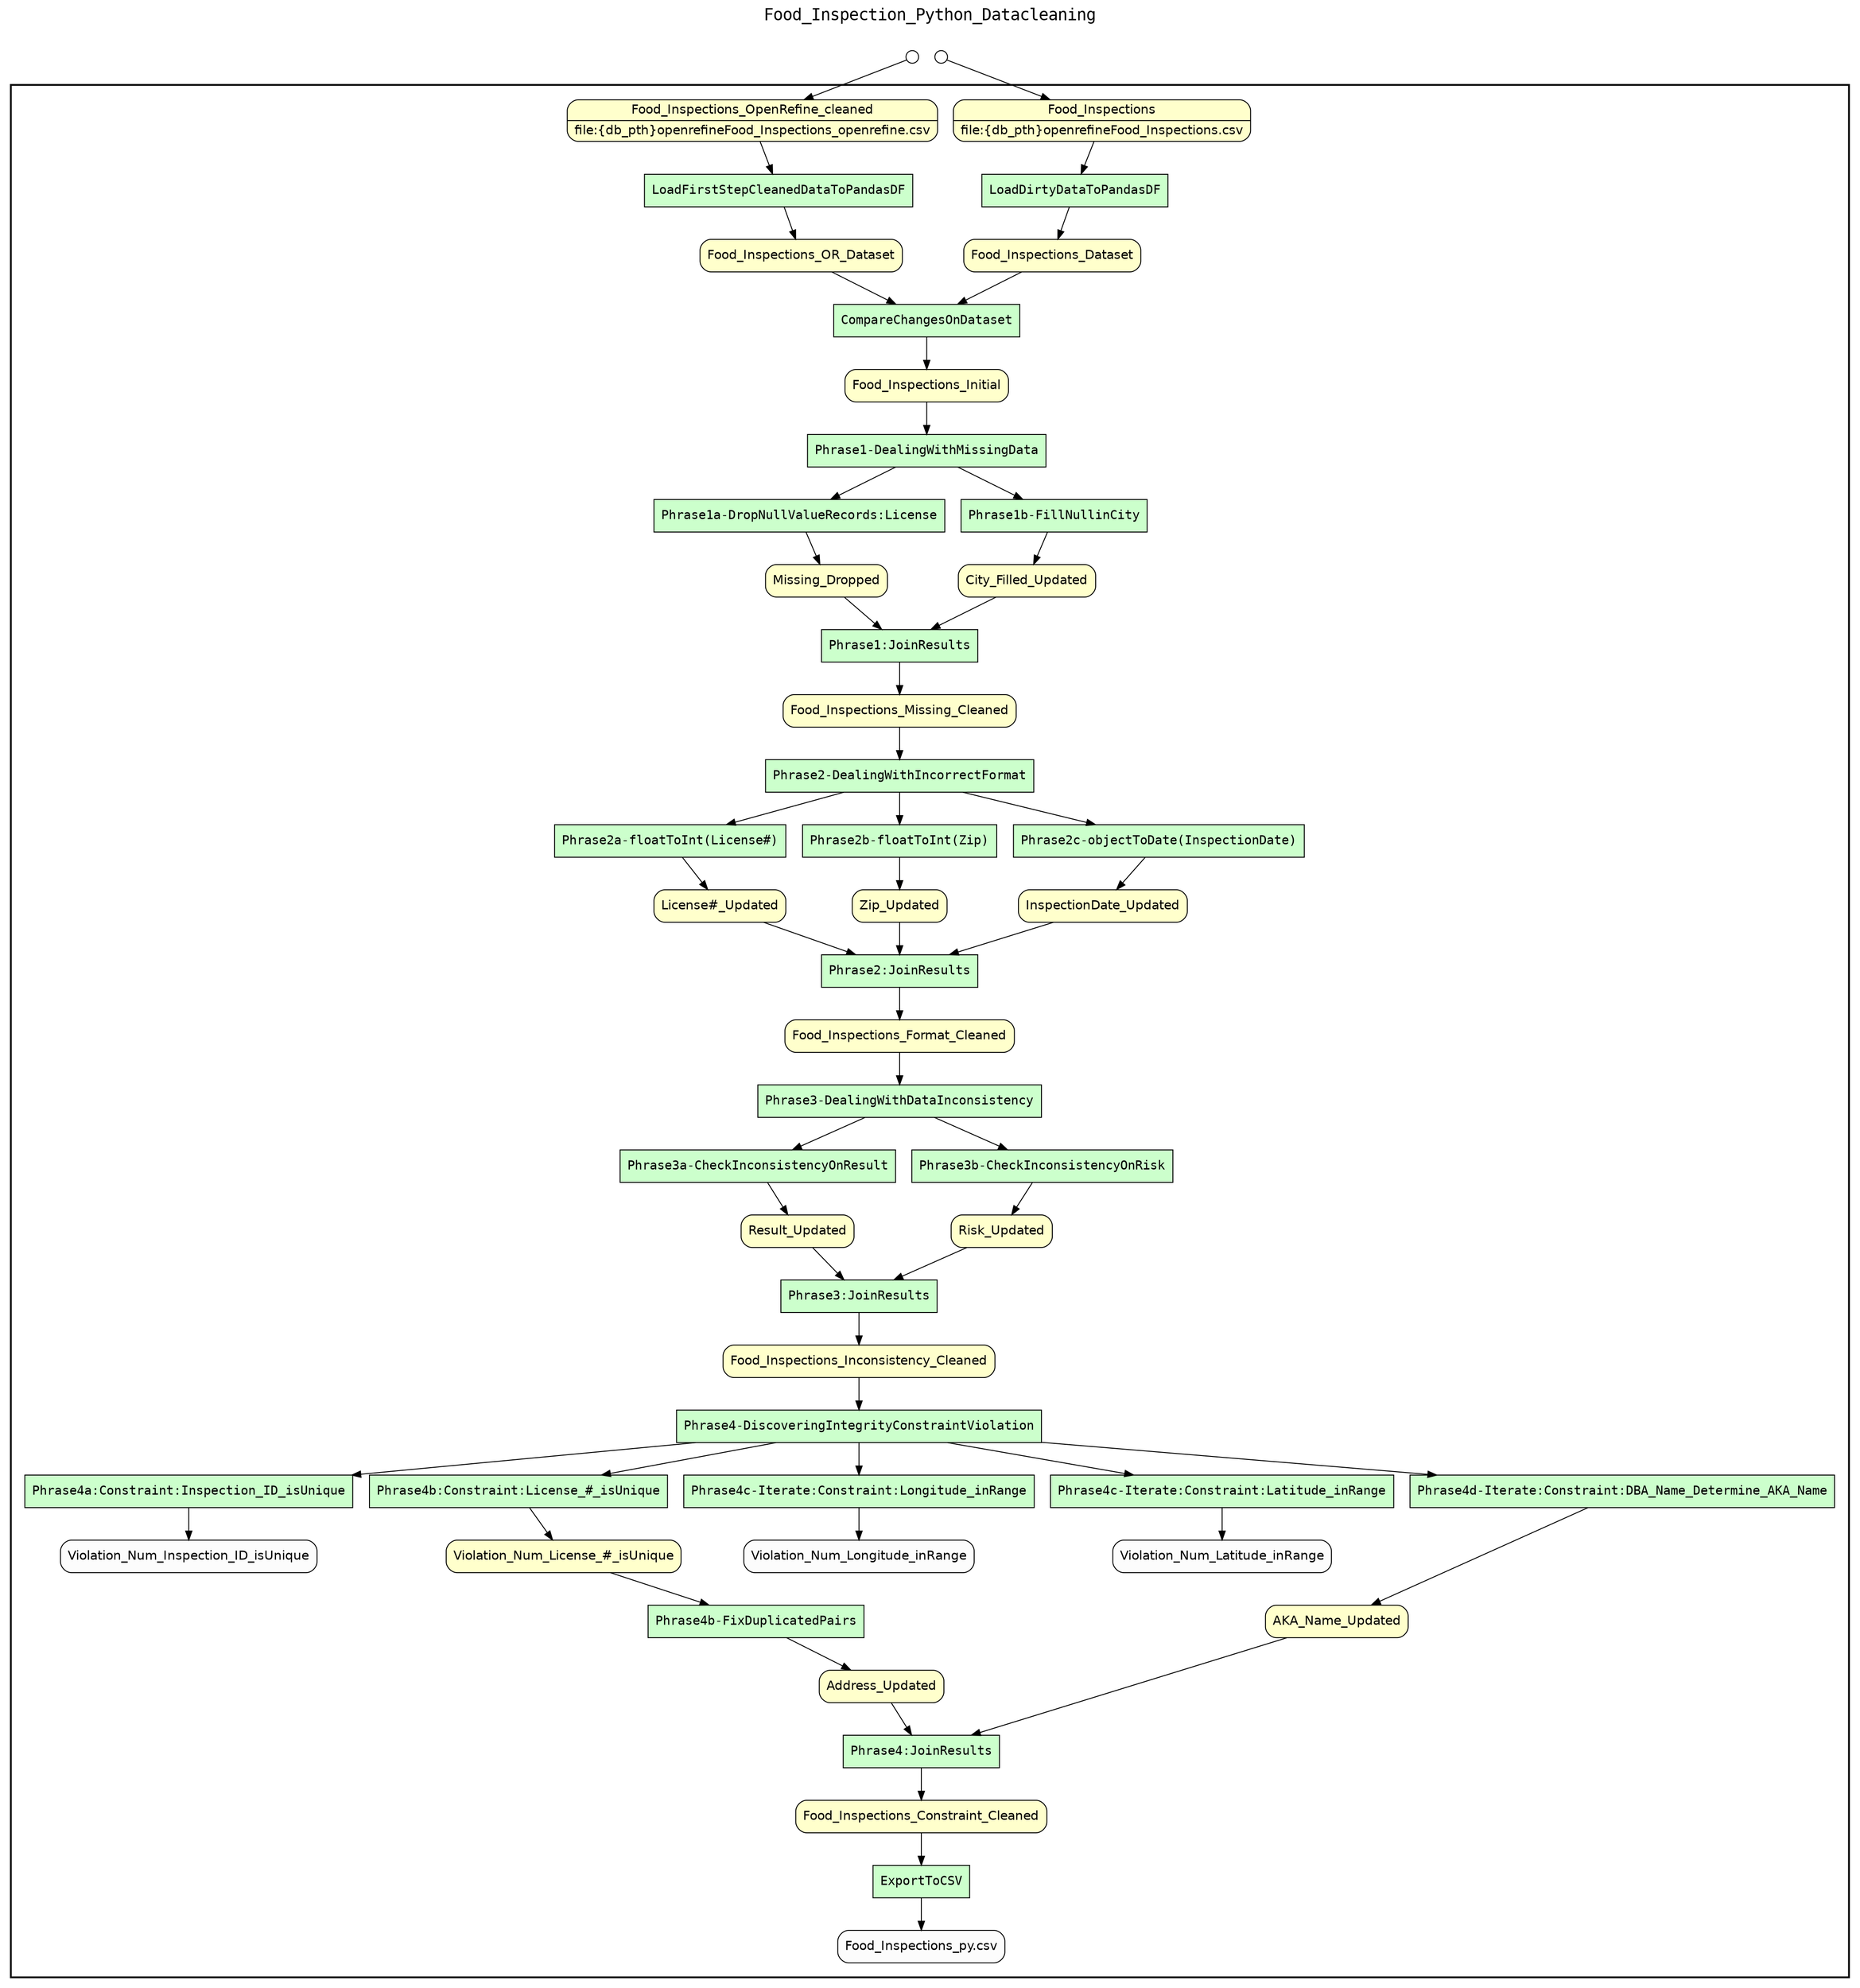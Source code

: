 digraph Workflow {
rankdir=TB
fontname=Courier; fontsize=18; labelloc=t
label=Food_Inspection_Python_Datacleaning
subgraph cluster_workflow_box_outer { label=""; color=black; penwidth=2
subgraph cluster_workflow_box_inner { label=""; color=white
node[shape=box style=filled fillcolor="#CCFFCC" peripheries=1 fontname=Courier]
LoadDirtyDataToPandasDF
LoadFirstStepCleanedDataToPandasDF
CompareChangesOnDataset
"Phrase1-DealingWithMissingData"
"Phrase1a-DropNullValueRecords:License"
"Phrase1b-FillNullinCity"
"Phrase1:JoinResults"
"Phrase2-DealingWithIncorrectFormat"
"Phrase2a-floatToInt(License#)"
"Phrase2b-floatToInt(Zip)"
"Phrase2c-objectToDate(InspectionDate)"
"Phrase2:JoinResults"
"Phrase3-DealingWithDataInconsistency"
"Phrase3a-CheckInconsistencyOnResult"
"Phrase3b-CheckInconsistencyOnRisk"
"Phrase3:JoinResults"
"Phrase4-DiscoveringIntegrityConstraintViolation"
"Phrase4a:Constraint:Inspection_ID_isUnique"
"Phrase4b:Constraint:License_#_isUnique"
"Phrase4b-FixDuplicatedPairs"
"Phrase4c-Iterate:Constraint:Longitude_inRange"
"Phrase4c-Iterate:Constraint:Latitude_inRange"
"Phrase4d-Iterate:Constraint:DBA_Name_Determine_AKA_Name"
"Phrase4:JoinResults"
ExportToCSV
node[shape=box style="rounded,filled" fillcolor="#FFFFCC" peripheries=1 fontname=Helvetica]
Food_Inspections [shape=record rankdir=LR label="{<f0> Food_Inspections |<f1> file\:\{db_pth\}\openrefine\Food_Inspections.csv}"];
Food_Inspections_OpenRefine_cleaned [shape=record rankdir=LR label="{<f0> Food_Inspections_OpenRefine_cleaned |<f1> file\:\{db_pth\}\openrefine\Food_Inspections_openrefine.csv}"];
Food_Inspections_Dataset
Food_Inspections_OR_Dataset
Food_Inspections_Initial
Missing_Dropped
City_Filled_Updated
Food_Inspections_Missing_Cleaned
"License#_Updated"
Zip_Updated
InspectionDate_Updated
Food_Inspections_Format_Cleaned
Result_Updated
Risk_Updated
Food_Inspections_Inconsistency_Cleaned
"Violation_Num_License_#_isUnique"
Address_Updated
AKA_Name_Updated
Food_Inspections_Constraint_Cleaned
node[shape=box style="rounded,filled" fillcolor="#FCFCFC" peripheries=1 fontname=Helvetica]
LoadDirtyDataToPandasDF -> Food_Inspections_Dataset
Food_Inspections -> LoadDirtyDataToPandasDF
LoadFirstStepCleanedDataToPandasDF -> Food_Inspections_OR_Dataset
Food_Inspections_OpenRefine_cleaned -> LoadFirstStepCleanedDataToPandasDF
CompareChangesOnDataset -> Food_Inspections_Initial
Food_Inspections_Dataset -> CompareChangesOnDataset
Food_Inspections_OR_Dataset -> CompareChangesOnDataset
Food_Inspections_Initial -> "Phrase1-DealingWithMissingData"
"Phrase1a-DropNullValueRecords:License" -> Missing_Dropped
"Phrase1-DealingWithMissingData" -> "Phrase1a-DropNullValueRecords:License"
"Phrase1b-FillNullinCity" -> City_Filled_Updated
"Phrase1-DealingWithMissingData" -> "Phrase1b-FillNullinCity"
"Phrase1:JoinResults" -> Food_Inspections_Missing_Cleaned
Missing_Dropped -> "Phrase1:JoinResults"
City_Filled_Updated -> "Phrase1:JoinResults"
Food_Inspections_Missing_Cleaned -> "Phrase2-DealingWithIncorrectFormat"
"Phrase2a-floatToInt(License#)" -> "License#_Updated"
"Phrase2-DealingWithIncorrectFormat" -> "Phrase2a-floatToInt(License#)"
"Phrase2b-floatToInt(Zip)" -> Zip_Updated
"Phrase2-DealingWithIncorrectFormat" -> "Phrase2b-floatToInt(Zip)"
"Phrase2c-objectToDate(InspectionDate)" -> InspectionDate_Updated
"Phrase2-DealingWithIncorrectFormat" -> "Phrase2c-objectToDate(InspectionDate)"
"Phrase2:JoinResults" -> Food_Inspections_Format_Cleaned
"License#_Updated" -> "Phrase2:JoinResults"
Zip_Updated -> "Phrase2:JoinResults"
InspectionDate_Updated -> "Phrase2:JoinResults"
Food_Inspections_Format_Cleaned -> "Phrase3-DealingWithDataInconsistency"
"Phrase3a-CheckInconsistencyOnResult" -> Result_Updated
"Phrase3-DealingWithDataInconsistency" -> "Phrase3a-CheckInconsistencyOnResult"
"Phrase3b-CheckInconsistencyOnRisk" -> Risk_Updated
"Phrase3-DealingWithDataInconsistency" -> "Phrase3b-CheckInconsistencyOnRisk"
"Phrase3:JoinResults" -> Food_Inspections_Inconsistency_Cleaned
Result_Updated -> "Phrase3:JoinResults"
Risk_Updated -> "Phrase3:JoinResults"
Food_Inspections_Inconsistency_Cleaned -> "Phrase4-DiscoveringIntegrityConstraintViolation"
"Phrase4a:Constraint:Inspection_ID_isUnique" -> Violation_Num_Inspection_ID_isUnique
"Phrase4-DiscoveringIntegrityConstraintViolation" -> "Phrase4a:Constraint:Inspection_ID_isUnique"
"Phrase4b:Constraint:License_#_isUnique" -> "Violation_Num_License_#_isUnique"
"Phrase4-DiscoveringIntegrityConstraintViolation" -> "Phrase4b:Constraint:License_#_isUnique"
"Phrase4b-FixDuplicatedPairs" -> Address_Updated
"Violation_Num_License_#_isUnique" -> "Phrase4b-FixDuplicatedPairs"
"Phrase4c-Iterate:Constraint:Longitude_inRange" -> Violation_Num_Longitude_inRange
"Phrase4-DiscoveringIntegrityConstraintViolation" -> "Phrase4c-Iterate:Constraint:Longitude_inRange"
"Phrase4c-Iterate:Constraint:Latitude_inRange" -> Violation_Num_Latitude_inRange
"Phrase4-DiscoveringIntegrityConstraintViolation" -> "Phrase4c-Iterate:Constraint:Latitude_inRange"
"Phrase4d-Iterate:Constraint:DBA_Name_Determine_AKA_Name" -> AKA_Name_Updated
"Phrase4-DiscoveringIntegrityConstraintViolation" -> "Phrase4d-Iterate:Constraint:DBA_Name_Determine_AKA_Name"
"Phrase4:JoinResults" -> Food_Inspections_Constraint_Cleaned
Address_Updated -> "Phrase4:JoinResults"
AKA_Name_Updated -> "Phrase4:JoinResults"
ExportToCSV -> "Food_Inspections_py.csv"
Food_Inspections_Constraint_Cleaned -> ExportToCSV
}}
subgraph cluster_input_ports_group_outer { label=""; color=white
subgraph cluster_input_ports_group_inner { label=""; color=white
node[shape=circle style="rounded,filled" fillcolor="#FFFFFF" peripheries=1 fontname=Helvetica width=0.2]
Food_Inspections_input_port [label=""]
Food_Inspections_OpenRefine_cleaned_input_port [label=""]
}}
subgraph cluster_output_ports_group_outer { label=""; color=white
subgraph cluster_output_ports_group_inner { label=""; color=white
node[shape=circle style="rounded,filled" fillcolor="#FFFFFF" peripheries=1 fontname=Helvetica width=0.2]
}}
Food_Inspections_input_port -> Food_Inspections
Food_Inspections_OpenRefine_cleaned_input_port -> Food_Inspections_OpenRefine_cleaned
}
